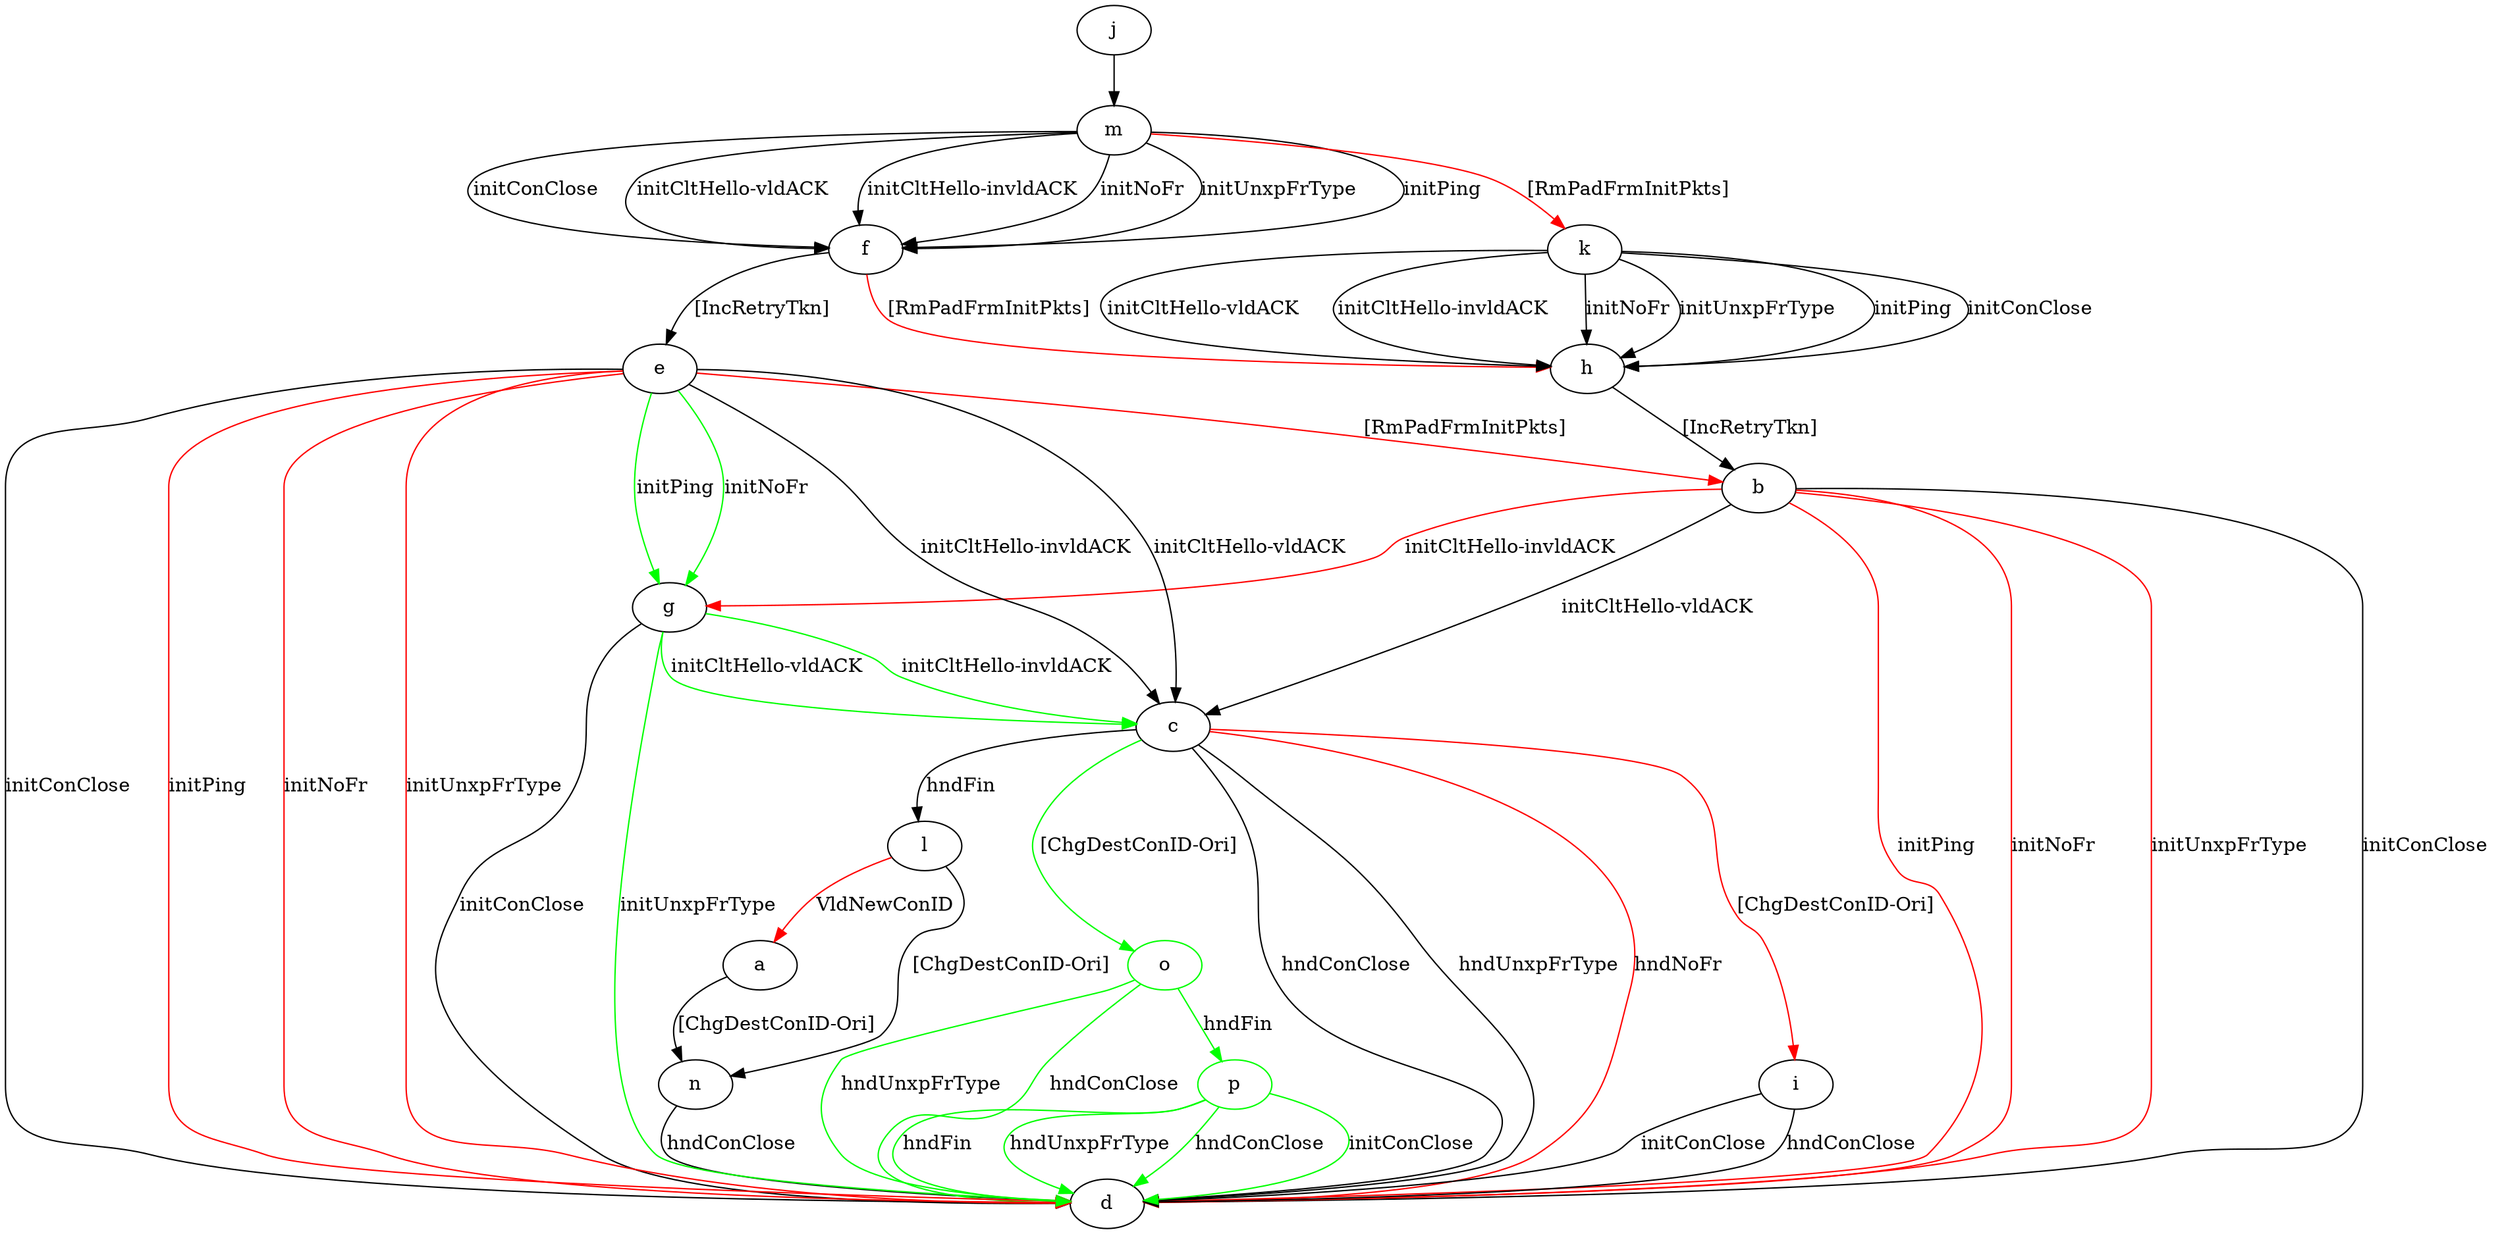 digraph "" {
	a -> n	[key=0,
		label="[ChgDestConID-Ori] "];
	b -> c	[key=0,
		label="initCltHello-vldACK "];
	b -> d	[key=0,
		label="initConClose "];
	b -> d	[key=1,
		color=red,
		label="initPing "];
	b -> d	[key=2,
		color=red,
		label="initNoFr "];
	b -> d	[key=3,
		color=red,
		label="initUnxpFrType "];
	b -> g	[key=0,
		color=red,
		label="initCltHello-invldACK "];
	c -> d	[key=0,
		label="hndConClose "];
	c -> d	[key=1,
		label="hndUnxpFrType "];
	c -> d	[key=2,
		color=red,
		label="hndNoFr "];
	c -> i	[key=0,
		color=red,
		label="[ChgDestConID-Ori] "];
	c -> l	[key=0,
		label="hndFin "];
	o	[color=green];
	c -> o	[key=0,
		color=green,
		label="[ChgDestConID-Ori] "];
	e -> b	[key=0,
		color=red,
		label="[RmPadFrmInitPkts] "];
	e -> c	[key=0,
		label="initCltHello-vldACK "];
	e -> c	[key=1,
		label="initCltHello-invldACK "];
	e -> d	[key=0,
		label="initConClose "];
	e -> d	[key=1,
		color=red,
		label="initPing "];
	e -> d	[key=2,
		color=red,
		label="initNoFr "];
	e -> d	[key=3,
		color=red,
		label="initUnxpFrType "];
	e -> g	[key=0,
		color=green,
		label="initPing "];
	e -> g	[key=1,
		color=green,
		label="initNoFr "];
	f -> e	[key=0,
		label="[IncRetryTkn] "];
	f -> h	[key=0,
		color=red,
		label="[RmPadFrmInitPkts] "];
	g -> c	[key=0,
		color=green,
		label="initCltHello-vldACK "];
	g -> c	[key=1,
		color=green,
		label="initCltHello-invldACK "];
	g -> d	[key=0,
		label="initConClose "];
	g -> d	[key=1,
		color=green,
		label="initUnxpFrType "];
	h -> b	[key=0,
		label="[IncRetryTkn] "];
	i -> d	[key=0,
		label="initConClose "];
	i -> d	[key=1,
		label="hndConClose "];
	j -> m	[key=0];
	k -> h	[key=0,
		label="initPing "];
	k -> h	[key=1,
		label="initConClose "];
	k -> h	[key=2,
		label="initCltHello-vldACK "];
	k -> h	[key=3,
		label="initCltHello-invldACK "];
	k -> h	[key=4,
		label="initNoFr "];
	k -> h	[key=5,
		label="initUnxpFrType "];
	l -> a	[key=0,
		color=red,
		label="VldNewConID "];
	l -> n	[key=0,
		label="[ChgDestConID-Ori] "];
	m -> f	[key=0,
		label="initPing "];
	m -> f	[key=1,
		label="initConClose "];
	m -> f	[key=2,
		label="initCltHello-vldACK "];
	m -> f	[key=3,
		label="initCltHello-invldACK "];
	m -> f	[key=4,
		label="initNoFr "];
	m -> f	[key=5,
		label="initUnxpFrType "];
	m -> k	[key=0,
		color=red,
		label="[RmPadFrmInitPkts] "];
	n -> d	[key=0,
		label="hndConClose "];
	o -> d	[key=0,
		color=green,
		label="hndUnxpFrType "];
	o -> d	[key=1,
		color=green,
		label="hndConClose "];
	p	[color=green];
	o -> p	[key=0,
		color=green,
		label="hndFin "];
	p -> d	[key=0,
		color=green,
		label="initConClose "];
	p -> d	[key=1,
		color=green,
		label="hndFin "];
	p -> d	[key=2,
		color=green,
		label="hndUnxpFrType "];
	p -> d	[key=3,
		color=green,
		label="hndConClose "];
}
